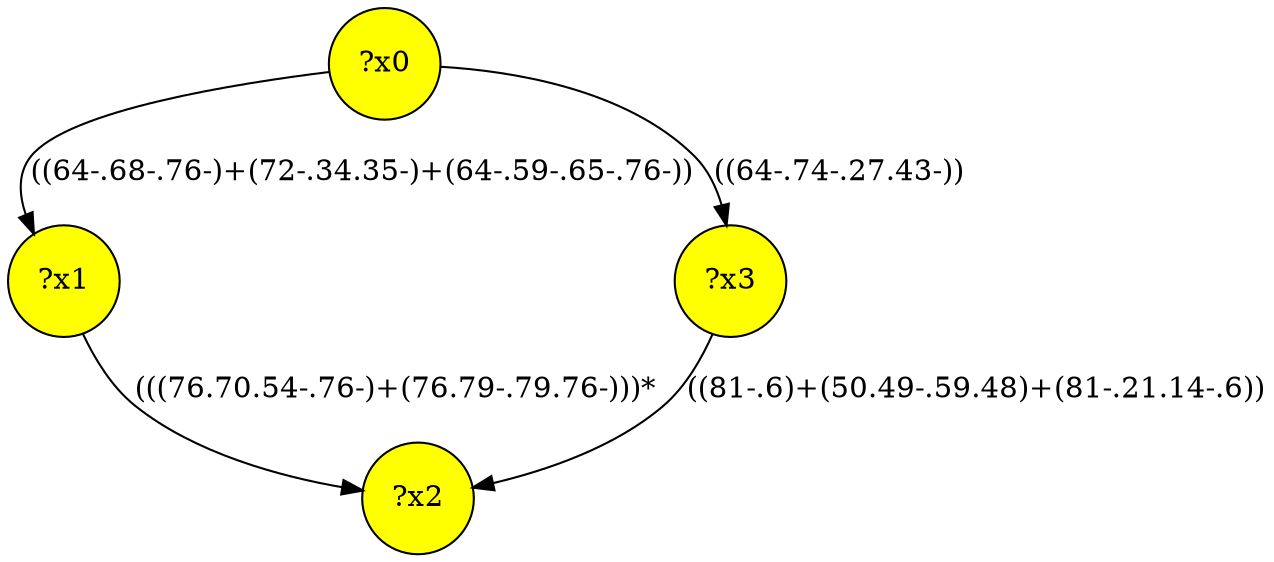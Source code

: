 digraph g {
	x2 [fillcolor="yellow", style="filled," shape=circle, label="?x2"];
	x0 [fillcolor="yellow", style="filled," shape=circle, label="?x0"];
	x1 [fillcolor="yellow", style="filled," shape=circle, label="?x1"];
	x3 [fillcolor="yellow", style="filled," shape=circle, label="?x3"];
	x0 -> x1 [label="((64-.68-.76-)+(72-.34.35-)+(64-.59-.65-.76-))"];
	x1 -> x2 [label="(((76.70.54-.76-)+(76.79-.79.76-)))*"];
	x0 -> x3 [label="((64-.74-.27.43-))"];
	x3 -> x2 [label="((81-.6)+(50.49-.59.48)+(81-.21.14-.6))"];
}

